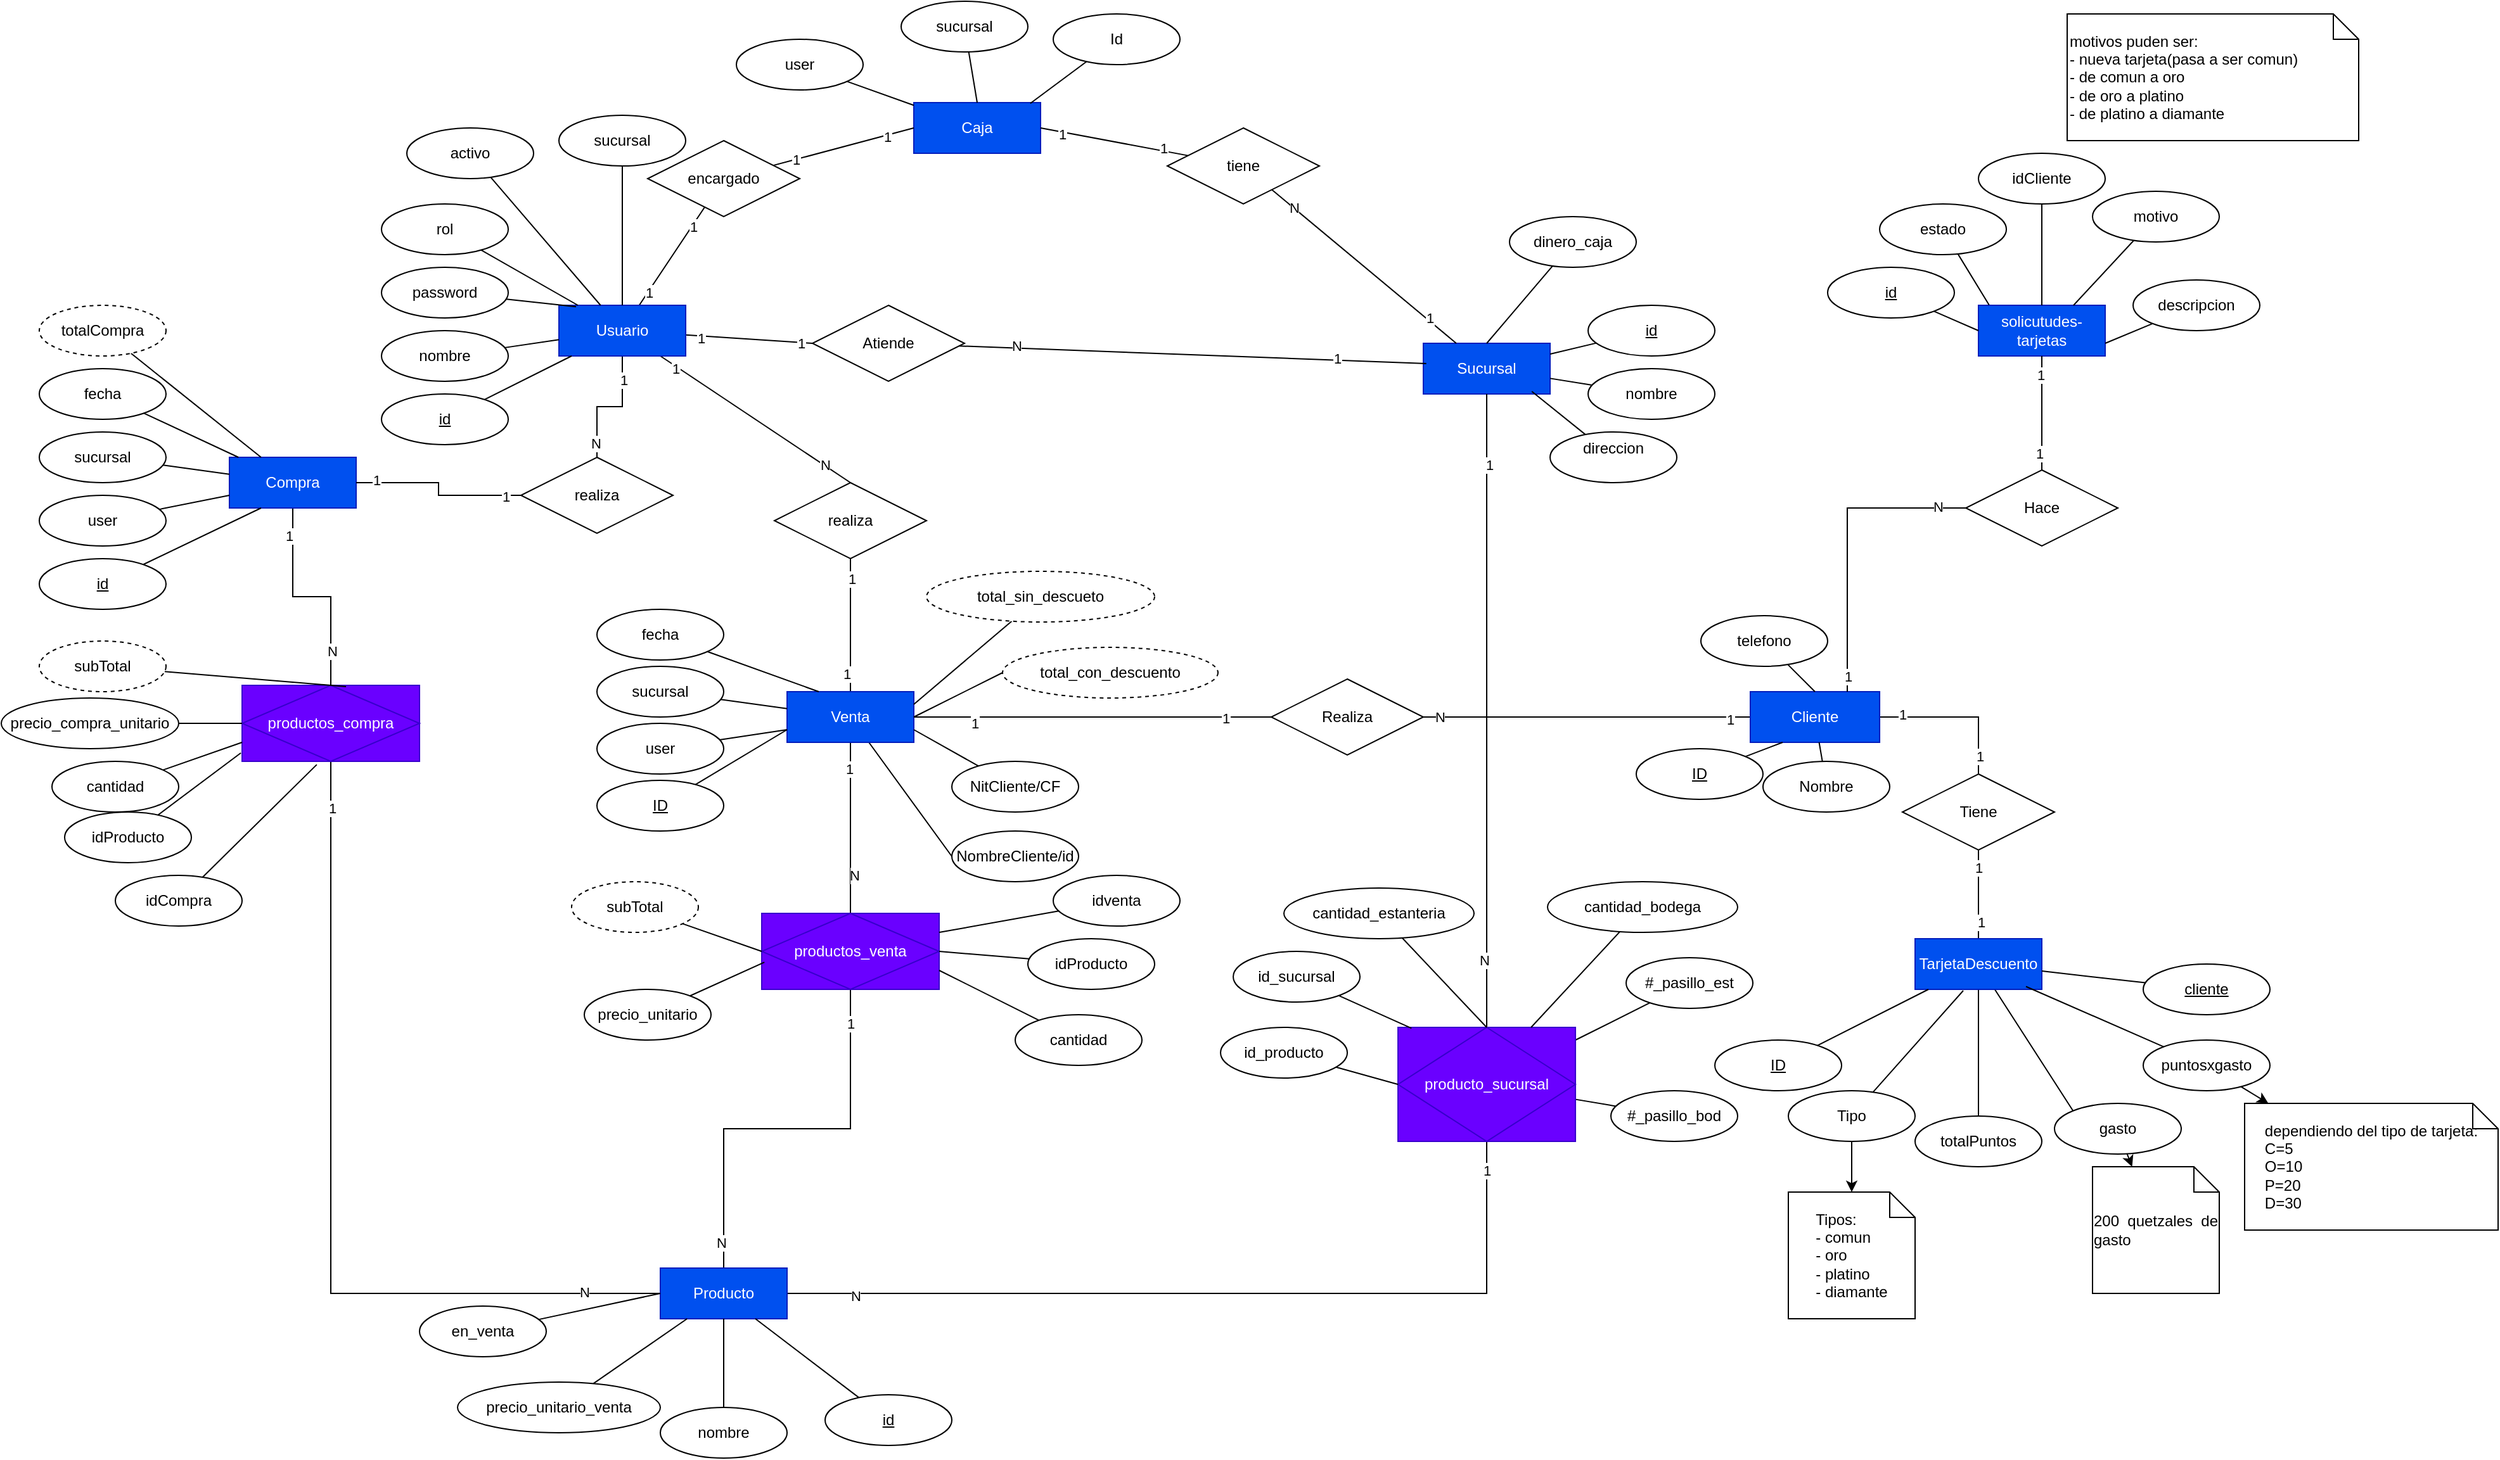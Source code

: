 <mxfile version="24.7.8">
  <diagram name="Página-1" id="VnRuJQQMIhV7WLq5GaHl">
    <mxGraphModel dx="1805" dy="587" grid="1" gridSize="10" guides="1" tooltips="1" connect="1" arrows="1" fold="1" page="1" pageScale="1" pageWidth="827" pageHeight="1169" background="none" math="0" shadow="0">
      <root>
        <mxCell id="0" />
        <mxCell id="1" parent="0" />
        <mxCell id="uw47Q32E1K4mGEDJGdgQ-59" style="edgeStyle=none;rounded=0;orthogonalLoop=1;jettySize=auto;html=1;entryX=0;entryY=0.5;entryDx=0;entryDy=0;endArrow=none;endFill=0;" parent="1" source="uw47Q32E1K4mGEDJGdgQ-2" target="uw47Q32E1K4mGEDJGdgQ-58" edge="1">
          <mxGeometry relative="1" as="geometry" />
        </mxCell>
        <mxCell id="uw47Q32E1K4mGEDJGdgQ-63" value="1" style="edgeLabel;html=1;align=center;verticalAlign=middle;resizable=0;points=[];" parent="uw47Q32E1K4mGEDJGdgQ-59" vertex="1" connectable="0">
          <mxGeometry x="0.812" relative="1" as="geometry">
            <mxPoint as="offset" />
          </mxGeometry>
        </mxCell>
        <mxCell id="uw47Q32E1K4mGEDJGdgQ-64" value="1" style="edgeLabel;html=1;align=center;verticalAlign=middle;resizable=0;points=[];" parent="uw47Q32E1K4mGEDJGdgQ-59" vertex="1" connectable="0">
          <mxGeometry x="-0.765" y="-2" relative="1" as="geometry">
            <mxPoint as="offset" />
          </mxGeometry>
        </mxCell>
        <mxCell id="uw47Q32E1K4mGEDJGdgQ-75" style="edgeStyle=none;rounded=0;orthogonalLoop=1;jettySize=auto;html=1;endArrow=none;endFill=0;" parent="1" source="uw47Q32E1K4mGEDJGdgQ-2" target="uw47Q32E1K4mGEDJGdgQ-74" edge="1">
          <mxGeometry relative="1" as="geometry" />
        </mxCell>
        <mxCell id="uw47Q32E1K4mGEDJGdgQ-77" value="1" style="edgeLabel;html=1;align=center;verticalAlign=middle;resizable=0;points=[];" parent="uw47Q32E1K4mGEDJGdgQ-75" vertex="1" connectable="0">
          <mxGeometry x="-0.733" relative="1" as="geometry">
            <mxPoint as="offset" />
          </mxGeometry>
        </mxCell>
        <mxCell id="uw47Q32E1K4mGEDJGdgQ-78" value="1" style="edgeLabel;html=1;align=center;verticalAlign=middle;resizable=0;points=[];" parent="uw47Q32E1K4mGEDJGdgQ-75" vertex="1" connectable="0">
          <mxGeometry x="0.616" y="-1" relative="1" as="geometry">
            <mxPoint as="offset" />
          </mxGeometry>
        </mxCell>
        <mxCell id="6DrC-KeoKUv5G2Yke6ZD-25" style="rounded=0;orthogonalLoop=1;jettySize=auto;html=1;entryX=0.5;entryY=0;entryDx=0;entryDy=0;edgeStyle=orthogonalEdgeStyle;endArrow=none;endFill=0;" parent="1" source="uw47Q32E1K4mGEDJGdgQ-2" target="6DrC-KeoKUv5G2Yke6ZD-24" edge="1">
          <mxGeometry relative="1" as="geometry" />
        </mxCell>
        <mxCell id="6DrC-KeoKUv5G2Yke6ZD-27" value="1" style="edgeLabel;html=1;align=center;verticalAlign=middle;resizable=0;points=[];" parent="6DrC-KeoKUv5G2Yke6ZD-25" vertex="1" connectable="0">
          <mxGeometry x="-0.627" y="1" relative="1" as="geometry">
            <mxPoint as="offset" />
          </mxGeometry>
        </mxCell>
        <mxCell id="6DrC-KeoKUv5G2Yke6ZD-28" value="N" style="edgeLabel;html=1;align=center;verticalAlign=middle;resizable=0;points=[];" parent="6DrC-KeoKUv5G2Yke6ZD-25" vertex="1" connectable="0">
          <mxGeometry x="0.773" y="-1" relative="1" as="geometry">
            <mxPoint as="offset" />
          </mxGeometry>
        </mxCell>
        <mxCell id="6DrC-KeoKUv5G2Yke6ZD-71" style="rounded=0;orthogonalLoop=1;jettySize=auto;html=1;entryX=0.5;entryY=0;entryDx=0;entryDy=0;endArrow=none;endFill=0;" parent="1" source="uw47Q32E1K4mGEDJGdgQ-2" target="6DrC-KeoKUv5G2Yke6ZD-70" edge="1">
          <mxGeometry relative="1" as="geometry" />
        </mxCell>
        <mxCell id="6DrC-KeoKUv5G2Yke6ZD-73" value="1" style="edgeLabel;html=1;align=center;verticalAlign=middle;resizable=0;points=[];" parent="6DrC-KeoKUv5G2Yke6ZD-71" vertex="1" connectable="0">
          <mxGeometry x="-0.828" y="-2" relative="1" as="geometry">
            <mxPoint y="-1" as="offset" />
          </mxGeometry>
        </mxCell>
        <mxCell id="6DrC-KeoKUv5G2Yke6ZD-74" value="1" style="edgeLabel;html=1;align=center;verticalAlign=middle;resizable=0;points=[];" parent="6DrC-KeoKUv5G2Yke6ZD-71" vertex="1" connectable="0">
          <mxGeometry x="0.72" relative="1" as="geometry">
            <mxPoint as="offset" />
          </mxGeometry>
        </mxCell>
        <mxCell id="6DrC-KeoKUv5G2Yke6ZD-75" value="N" style="edgeLabel;html=1;align=center;verticalAlign=middle;resizable=0;points=[];" parent="6DrC-KeoKUv5G2Yke6ZD-71" vertex="1" connectable="0">
          <mxGeometry x="0.683" y="-2" relative="1" as="geometry">
            <mxPoint x="5" as="offset" />
          </mxGeometry>
        </mxCell>
        <mxCell id="uw47Q32E1K4mGEDJGdgQ-2" value="Usuario" style="whiteSpace=wrap;html=1;align=center;fillColor=#0050ef;strokeColor=#001DBC;fontColor=#ffffff;" parent="1" vertex="1">
          <mxGeometry x="190" y="240" width="100" height="40" as="geometry" />
        </mxCell>
        <mxCell id="uw47Q32E1K4mGEDJGdgQ-6" style="rounded=0;orthogonalLoop=1;jettySize=auto;html=1;endArrow=none;endFill=0;" parent="1" source="uw47Q32E1K4mGEDJGdgQ-3" target="uw47Q32E1K4mGEDJGdgQ-2" edge="1">
          <mxGeometry relative="1" as="geometry" />
        </mxCell>
        <mxCell id="uw47Q32E1K4mGEDJGdgQ-3" value="id" style="ellipse;whiteSpace=wrap;html=1;align=center;fontStyle=4;" parent="1" vertex="1">
          <mxGeometry x="50" y="310" width="100" height="40" as="geometry" />
        </mxCell>
        <mxCell id="uw47Q32E1K4mGEDJGdgQ-7" style="rounded=0;orthogonalLoop=1;jettySize=auto;html=1;endArrow=none;endFill=0;" parent="1" source="uw47Q32E1K4mGEDJGdgQ-4" target="uw47Q32E1K4mGEDJGdgQ-2" edge="1">
          <mxGeometry relative="1" as="geometry" />
        </mxCell>
        <mxCell id="uw47Q32E1K4mGEDJGdgQ-4" value="nombre" style="ellipse;whiteSpace=wrap;html=1;align=center;" parent="1" vertex="1">
          <mxGeometry x="50" y="260" width="100" height="40" as="geometry" />
        </mxCell>
        <mxCell id="uw47Q32E1K4mGEDJGdgQ-5" value="password" style="ellipse;whiteSpace=wrap;html=1;align=center;" parent="1" vertex="1">
          <mxGeometry x="50" y="210" width="100" height="40" as="geometry" />
        </mxCell>
        <mxCell id="uw47Q32E1K4mGEDJGdgQ-8" style="edgeStyle=none;rounded=0;orthogonalLoop=1;jettySize=auto;html=1;entryX=0.135;entryY=0.029;entryDx=0;entryDy=0;entryPerimeter=0;endArrow=none;endFill=0;" parent="1" source="uw47Q32E1K4mGEDJGdgQ-5" target="uw47Q32E1K4mGEDJGdgQ-2" edge="1">
          <mxGeometry relative="1" as="geometry" />
        </mxCell>
        <mxCell id="uw47Q32E1K4mGEDJGdgQ-9" value="Sucursal" style="whiteSpace=wrap;html=1;align=center;fillColor=#0050ef;strokeColor=#001DBC;fontColor=#ffffff;" parent="1" vertex="1">
          <mxGeometry x="872.02" y="270" width="100" height="40" as="geometry" />
        </mxCell>
        <mxCell id="uw47Q32E1K4mGEDJGdgQ-16" style="edgeStyle=none;rounded=0;orthogonalLoop=1;jettySize=auto;html=1;endArrow=none;endFill=0;" parent="1" source="uw47Q32E1K4mGEDJGdgQ-10" target="uw47Q32E1K4mGEDJGdgQ-9" edge="1">
          <mxGeometry relative="1" as="geometry" />
        </mxCell>
        <mxCell id="uw47Q32E1K4mGEDJGdgQ-10" value="id" style="ellipse;whiteSpace=wrap;html=1;align=center;fontStyle=4;" parent="1" vertex="1">
          <mxGeometry x="1002.02" y="240" width="100" height="40" as="geometry" />
        </mxCell>
        <mxCell id="uw47Q32E1K4mGEDJGdgQ-17" style="edgeStyle=none;rounded=0;orthogonalLoop=1;jettySize=auto;html=1;endArrow=none;endFill=0;" parent="1" source="uw47Q32E1K4mGEDJGdgQ-11" target="uw47Q32E1K4mGEDJGdgQ-9" edge="1">
          <mxGeometry relative="1" as="geometry" />
        </mxCell>
        <mxCell id="uw47Q32E1K4mGEDJGdgQ-11" value="nombre" style="ellipse;whiteSpace=wrap;html=1;align=center;" parent="1" vertex="1">
          <mxGeometry x="1002.02" y="290" width="100" height="40" as="geometry" />
        </mxCell>
        <mxCell id="uw47Q32E1K4mGEDJGdgQ-14" style="edgeStyle=none;rounded=0;orthogonalLoop=1;jettySize=auto;html=1;endArrow=none;endFill=0;" parent="1" source="uw47Q32E1K4mGEDJGdgQ-12" target="uw47Q32E1K4mGEDJGdgQ-2" edge="1">
          <mxGeometry relative="1" as="geometry" />
        </mxCell>
        <mxCell id="uw47Q32E1K4mGEDJGdgQ-12" value="rol" style="ellipse;whiteSpace=wrap;html=1;align=center;" parent="1" vertex="1">
          <mxGeometry x="50" y="160" width="100" height="40" as="geometry" />
        </mxCell>
        <mxCell id="uw47Q32E1K4mGEDJGdgQ-15" style="edgeStyle=none;rounded=0;orthogonalLoop=1;jettySize=auto;html=1;entryX=0.5;entryY=0;entryDx=0;entryDy=0;endArrow=none;endFill=0;" parent="1" source="uw47Q32E1K4mGEDJGdgQ-13" target="uw47Q32E1K4mGEDJGdgQ-2" edge="1">
          <mxGeometry relative="1" as="geometry" />
        </mxCell>
        <mxCell id="uw47Q32E1K4mGEDJGdgQ-13" value="sucursal" style="ellipse;whiteSpace=wrap;html=1;align=center;" parent="1" vertex="1">
          <mxGeometry x="190" y="90" width="100" height="40" as="geometry" />
        </mxCell>
        <mxCell id="uw47Q32E1K4mGEDJGdgQ-18" value="direccion&lt;div&gt;&lt;br&gt;&lt;/div&gt;" style="ellipse;whiteSpace=wrap;html=1;align=center;" parent="1" vertex="1">
          <mxGeometry x="972.02" y="340" width="100" height="40" as="geometry" />
        </mxCell>
        <mxCell id="uw47Q32E1K4mGEDJGdgQ-19" style="edgeStyle=none;rounded=0;orthogonalLoop=1;jettySize=auto;html=1;entryX=0.856;entryY=0.949;entryDx=0;entryDy=0;endArrow=none;endFill=0;entryPerimeter=0;" parent="1" source="uw47Q32E1K4mGEDJGdgQ-18" target="uw47Q32E1K4mGEDJGdgQ-9" edge="1">
          <mxGeometry relative="1" as="geometry" />
        </mxCell>
        <mxCell id="uw47Q32E1K4mGEDJGdgQ-50" style="edgeStyle=orthogonalEdgeStyle;rounded=0;orthogonalLoop=1;jettySize=auto;html=1;entryX=0.5;entryY=1;entryDx=0;entryDy=0;endArrow=none;endFill=0;" parent="1" source="uw47Q32E1K4mGEDJGdgQ-20" target="uw47Q32E1K4mGEDJGdgQ-31" edge="1">
          <mxGeometry relative="1" as="geometry" />
        </mxCell>
        <mxCell id="uw47Q32E1K4mGEDJGdgQ-54" value="1" style="edgeLabel;html=1;align=center;verticalAlign=middle;resizable=0;points=[];" parent="uw47Q32E1K4mGEDJGdgQ-50" vertex="1" connectable="0">
          <mxGeometry x="0.931" relative="1" as="geometry">
            <mxPoint as="offset" />
          </mxGeometry>
        </mxCell>
        <mxCell id="uw47Q32E1K4mGEDJGdgQ-56" value="N" style="edgeLabel;html=1;align=center;verticalAlign=middle;resizable=0;points=[];" parent="uw47Q32E1K4mGEDJGdgQ-50" vertex="1" connectable="0">
          <mxGeometry x="-0.839" y="-2" relative="1" as="geometry">
            <mxPoint as="offset" />
          </mxGeometry>
        </mxCell>
        <mxCell id="6DrC-KeoKUv5G2Yke6ZD-18" style="rounded=0;orthogonalLoop=1;jettySize=auto;html=1;entryX=0.5;entryY=1;entryDx=0;entryDy=0;edgeStyle=orthogonalEdgeStyle;endArrow=none;endFill=0;" parent="1" source="uw47Q32E1K4mGEDJGdgQ-20" target="6DrC-KeoKUv5G2Yke6ZD-1" edge="1">
          <mxGeometry relative="1" as="geometry" />
        </mxCell>
        <mxCell id="6DrC-KeoKUv5G2Yke6ZD-20" value="N" style="edgeLabel;html=1;align=center;verticalAlign=middle;resizable=0;points=[];" parent="6DrC-KeoKUv5G2Yke6ZD-18" vertex="1" connectable="0">
          <mxGeometry x="-0.822" y="-1" relative="1" as="geometry">
            <mxPoint as="offset" />
          </mxGeometry>
        </mxCell>
        <mxCell id="6DrC-KeoKUv5G2Yke6ZD-21" value="1" style="edgeLabel;html=1;align=center;verticalAlign=middle;resizable=0;points=[];" parent="6DrC-KeoKUv5G2Yke6ZD-18" vertex="1" connectable="0">
          <mxGeometry x="0.892" y="-1" relative="1" as="geometry">
            <mxPoint as="offset" />
          </mxGeometry>
        </mxCell>
        <mxCell id="6DrC-KeoKUv5G2Yke6ZD-64" style="edgeStyle=orthogonalEdgeStyle;rounded=0;orthogonalLoop=1;jettySize=auto;html=1;entryX=0.5;entryY=1;entryDx=0;entryDy=0;endArrow=none;endFill=0;" parent="1" source="uw47Q32E1K4mGEDJGdgQ-20" target="6DrC-KeoKUv5G2Yke6ZD-46" edge="1">
          <mxGeometry relative="1" as="geometry" />
        </mxCell>
        <mxCell id="6DrC-KeoKUv5G2Yke6ZD-66" value="N" style="edgeLabel;html=1;align=center;verticalAlign=middle;resizable=0;points=[];" parent="6DrC-KeoKUv5G2Yke6ZD-64" vertex="1" connectable="0">
          <mxGeometry x="-0.873" y="2" relative="1" as="geometry">
            <mxPoint as="offset" />
          </mxGeometry>
        </mxCell>
        <mxCell id="6DrC-KeoKUv5G2Yke6ZD-67" value="1" style="edgeLabel;html=1;align=center;verticalAlign=middle;resizable=0;points=[];" parent="6DrC-KeoKUv5G2Yke6ZD-64" vertex="1" connectable="0">
          <mxGeometry x="0.835" relative="1" as="geometry">
            <mxPoint as="offset" />
          </mxGeometry>
        </mxCell>
        <mxCell id="uw47Q32E1K4mGEDJGdgQ-20" value="Producto" style="whiteSpace=wrap;html=1;align=center;fillColor=#0050ef;strokeColor=#001DBC;fontColor=#ffffff;" parent="1" vertex="1">
          <mxGeometry x="270" y="1000" width="100" height="40" as="geometry" />
        </mxCell>
        <mxCell id="uw47Q32E1K4mGEDJGdgQ-26" style="edgeStyle=none;rounded=0;orthogonalLoop=1;jettySize=auto;html=1;entryX=0.75;entryY=1;entryDx=0;entryDy=0;endArrow=none;endFill=0;" parent="1" source="uw47Q32E1K4mGEDJGdgQ-21" target="uw47Q32E1K4mGEDJGdgQ-20" edge="1">
          <mxGeometry relative="1" as="geometry" />
        </mxCell>
        <mxCell id="uw47Q32E1K4mGEDJGdgQ-21" value="id" style="ellipse;whiteSpace=wrap;html=1;align=center;fontStyle=4;" parent="1" vertex="1">
          <mxGeometry x="400" y="1100" width="100" height="40" as="geometry" />
        </mxCell>
        <mxCell id="uw47Q32E1K4mGEDJGdgQ-27" style="edgeStyle=none;rounded=0;orthogonalLoop=1;jettySize=auto;html=1;entryX=0.5;entryY=1;entryDx=0;entryDy=0;endArrow=none;endFill=0;" parent="1" source="uw47Q32E1K4mGEDJGdgQ-23" target="uw47Q32E1K4mGEDJGdgQ-20" edge="1">
          <mxGeometry relative="1" as="geometry" />
        </mxCell>
        <mxCell id="uw47Q32E1K4mGEDJGdgQ-23" value="nombre" style="ellipse;whiteSpace=wrap;html=1;align=center;" parent="1" vertex="1">
          <mxGeometry x="270" y="1110" width="100" height="40" as="geometry" />
        </mxCell>
        <mxCell id="uw47Q32E1K4mGEDJGdgQ-51" style="edgeStyle=orthogonalEdgeStyle;rounded=0;orthogonalLoop=1;jettySize=auto;html=1;entryX=0.5;entryY=1;entryDx=0;entryDy=0;endArrow=none;endFill=0;" parent="1" source="uw47Q32E1K4mGEDJGdgQ-31" target="uw47Q32E1K4mGEDJGdgQ-9" edge="1">
          <mxGeometry relative="1" as="geometry" />
        </mxCell>
        <mxCell id="uw47Q32E1K4mGEDJGdgQ-53" value="1" style="edgeLabel;html=1;align=center;verticalAlign=middle;resizable=0;points=[];" parent="uw47Q32E1K4mGEDJGdgQ-51" vertex="1" connectable="0">
          <mxGeometry x="0.776" y="-2" relative="1" as="geometry">
            <mxPoint as="offset" />
          </mxGeometry>
        </mxCell>
        <mxCell id="uw47Q32E1K4mGEDJGdgQ-57" value="N" style="edgeLabel;html=1;align=center;verticalAlign=middle;resizable=0;points=[];" parent="uw47Q32E1K4mGEDJGdgQ-51" vertex="1" connectable="0">
          <mxGeometry x="-0.788" y="-2" relative="1" as="geometry">
            <mxPoint x="-4" as="offset" />
          </mxGeometry>
        </mxCell>
        <mxCell id="6DrC-KeoKUv5G2Yke6ZD-32" style="rounded=0;orthogonalLoop=1;jettySize=auto;html=1;endArrow=none;endFill=0;" parent="1" source="uw47Q32E1K4mGEDJGdgQ-31" target="6DrC-KeoKUv5G2Yke6ZD-31" edge="1">
          <mxGeometry relative="1" as="geometry" />
        </mxCell>
        <mxCell id="0s6zNgt02iPIuyidKKnf-2" style="rounded=0;orthogonalLoop=1;jettySize=auto;html=1;endArrow=none;endFill=0;" parent="1" source="uw47Q32E1K4mGEDJGdgQ-31" target="0s6zNgt02iPIuyidKKnf-1" edge="1">
          <mxGeometry relative="1" as="geometry" />
        </mxCell>
        <mxCell id="uw47Q32E1K4mGEDJGdgQ-31" value="producto_sucursal" style="shape=associativeEntity;whiteSpace=wrap;html=1;align=center;fillColor=#6a00ff;fontColor=#ffffff;strokeColor=#3700CC;" parent="1" vertex="1">
          <mxGeometry x="852.02" y="810" width="140" height="90" as="geometry" />
        </mxCell>
        <mxCell id="uw47Q32E1K4mGEDJGdgQ-37" style="edgeStyle=none;rounded=0;orthogonalLoop=1;jettySize=auto;html=1;entryX=0;entryY=0.5;entryDx=0;entryDy=0;endArrow=none;endFill=0;" parent="1" source="uw47Q32E1K4mGEDJGdgQ-33" target="uw47Q32E1K4mGEDJGdgQ-31" edge="1">
          <mxGeometry relative="1" as="geometry" />
        </mxCell>
        <mxCell id="uw47Q32E1K4mGEDJGdgQ-33" value="id_producto" style="ellipse;whiteSpace=wrap;html=1;align=center;" parent="1" vertex="1">
          <mxGeometry x="712.02" y="810" width="100" height="40" as="geometry" />
        </mxCell>
        <mxCell id="uw47Q32E1K4mGEDJGdgQ-38" style="edgeStyle=none;rounded=0;orthogonalLoop=1;jettySize=auto;html=1;entryX=0.076;entryY=0.008;entryDx=0;entryDy=0;endArrow=none;endFill=0;entryPerimeter=0;" parent="1" source="uw47Q32E1K4mGEDJGdgQ-34" target="uw47Q32E1K4mGEDJGdgQ-31" edge="1">
          <mxGeometry relative="1" as="geometry" />
        </mxCell>
        <mxCell id="uw47Q32E1K4mGEDJGdgQ-34" value="id_sucursal" style="ellipse;whiteSpace=wrap;html=1;align=center;" parent="1" vertex="1">
          <mxGeometry x="722.02" y="750" width="100" height="40" as="geometry" />
        </mxCell>
        <mxCell id="uw47Q32E1K4mGEDJGdgQ-40" style="edgeStyle=none;rounded=0;orthogonalLoop=1;jettySize=auto;html=1;entryX=0.5;entryY=0;entryDx=0;entryDy=0;endArrow=none;endFill=0;" parent="1" source="uw47Q32E1K4mGEDJGdgQ-36" target="uw47Q32E1K4mGEDJGdgQ-31" edge="1">
          <mxGeometry relative="1" as="geometry" />
        </mxCell>
        <mxCell id="uw47Q32E1K4mGEDJGdgQ-36" value="cantidad_estanteria" style="ellipse;whiteSpace=wrap;html=1;align=center;" parent="1" vertex="1">
          <mxGeometry x="762.02" y="700" width="150" height="40" as="geometry" />
        </mxCell>
        <mxCell id="uw47Q32E1K4mGEDJGdgQ-45" value="cantidad_bodega" style="ellipse;whiteSpace=wrap;html=1;align=center;" parent="1" vertex="1">
          <mxGeometry x="970" y="695" width="150" height="40" as="geometry" />
        </mxCell>
        <mxCell id="uw47Q32E1K4mGEDJGdgQ-46" style="edgeStyle=none;rounded=0;orthogonalLoop=1;jettySize=auto;html=1;endArrow=none;endFill=0;entryX=0.75;entryY=0;entryDx=0;entryDy=0;" parent="1" source="uw47Q32E1K4mGEDJGdgQ-45" target="uw47Q32E1K4mGEDJGdgQ-31" edge="1">
          <mxGeometry relative="1" as="geometry">
            <mxPoint x="962.02" y="800" as="targetPoint" />
          </mxGeometry>
        </mxCell>
        <mxCell id="uw47Q32E1K4mGEDJGdgQ-48" value="precio_unitario_venta" style="ellipse;whiteSpace=wrap;html=1;align=center;" parent="1" vertex="1">
          <mxGeometry x="110" y="1090" width="160" height="40" as="geometry" />
        </mxCell>
        <mxCell id="uw47Q32E1K4mGEDJGdgQ-49" style="edgeStyle=none;rounded=0;orthogonalLoop=1;jettySize=auto;html=1;endArrow=none;endFill=0;" parent="1" source="uw47Q32E1K4mGEDJGdgQ-48" target="uw47Q32E1K4mGEDJGdgQ-20" edge="1">
          <mxGeometry relative="1" as="geometry" />
        </mxCell>
        <mxCell id="uw47Q32E1K4mGEDJGdgQ-58" value="Atiende" style="shape=rhombus;perimeter=rhombusPerimeter;whiteSpace=wrap;html=1;align=center;" parent="1" vertex="1">
          <mxGeometry x="390" y="240" width="120" height="60" as="geometry" />
        </mxCell>
        <mxCell id="uw47Q32E1K4mGEDJGdgQ-60" style="edgeStyle=none;rounded=0;orthogonalLoop=1;jettySize=auto;html=1;entryX=0.023;entryY=0.4;entryDx=0;entryDy=0;entryPerimeter=0;endArrow=none;endFill=0;" parent="1" source="uw47Q32E1K4mGEDJGdgQ-58" target="uw47Q32E1K4mGEDJGdgQ-9" edge="1">
          <mxGeometry relative="1" as="geometry" />
        </mxCell>
        <mxCell id="uw47Q32E1K4mGEDJGdgQ-62" value="N" style="edgeLabel;html=1;align=center;verticalAlign=middle;resizable=0;points=[];" parent="uw47Q32E1K4mGEDJGdgQ-60" vertex="1" connectable="0">
          <mxGeometry x="-0.791" y="-2" relative="1" as="geometry">
            <mxPoint x="7" y="-4" as="offset" />
          </mxGeometry>
        </mxCell>
        <mxCell id="uw47Q32E1K4mGEDJGdgQ-65" value="1" style="edgeLabel;html=1;align=center;verticalAlign=middle;resizable=0;points=[];" parent="uw47Q32E1K4mGEDJGdgQ-60" vertex="1" connectable="0">
          <mxGeometry x="0.619" y="2" relative="1" as="geometry">
            <mxPoint as="offset" />
          </mxGeometry>
        </mxCell>
        <mxCell id="uw47Q32E1K4mGEDJGdgQ-67" value="Caja" style="whiteSpace=wrap;html=1;align=center;fillColor=#0050ef;fontColor=#ffffff;strokeColor=#001DBC;" parent="1" vertex="1">
          <mxGeometry x="470" y="80" width="100" height="40" as="geometry" />
        </mxCell>
        <mxCell id="uw47Q32E1K4mGEDJGdgQ-68" value="Id" style="ellipse;whiteSpace=wrap;html=1;align=center;" parent="1" vertex="1">
          <mxGeometry x="580" y="10" width="100" height="40" as="geometry" />
        </mxCell>
        <mxCell id="uw47Q32E1K4mGEDJGdgQ-72" style="edgeStyle=none;rounded=0;orthogonalLoop=1;jettySize=auto;html=1;entryX=0.5;entryY=0;entryDx=0;entryDy=0;endArrow=none;endFill=0;" parent="1" source="uw47Q32E1K4mGEDJGdgQ-69" target="uw47Q32E1K4mGEDJGdgQ-67" edge="1">
          <mxGeometry relative="1" as="geometry" />
        </mxCell>
        <mxCell id="uw47Q32E1K4mGEDJGdgQ-69" value="sucursal" style="ellipse;whiteSpace=wrap;html=1;align=center;" parent="1" vertex="1">
          <mxGeometry x="460" width="100" height="40" as="geometry" />
        </mxCell>
        <mxCell id="uw47Q32E1K4mGEDJGdgQ-71" style="edgeStyle=none;rounded=0;orthogonalLoop=1;jettySize=auto;html=1;endArrow=none;endFill=0;" parent="1" source="uw47Q32E1K4mGEDJGdgQ-70" target="uw47Q32E1K4mGEDJGdgQ-67" edge="1">
          <mxGeometry relative="1" as="geometry" />
        </mxCell>
        <mxCell id="uw47Q32E1K4mGEDJGdgQ-70" value="user" style="ellipse;whiteSpace=wrap;html=1;align=center;" parent="1" vertex="1">
          <mxGeometry x="330" y="30" width="100" height="40" as="geometry" />
        </mxCell>
        <mxCell id="uw47Q32E1K4mGEDJGdgQ-73" style="edgeStyle=none;rounded=0;orthogonalLoop=1;jettySize=auto;html=1;entryX=0.919;entryY=0.016;entryDx=0;entryDy=0;entryPerimeter=0;endArrow=none;endFill=0;" parent="1" source="uw47Q32E1K4mGEDJGdgQ-68" target="uw47Q32E1K4mGEDJGdgQ-67" edge="1">
          <mxGeometry relative="1" as="geometry" />
        </mxCell>
        <mxCell id="uw47Q32E1K4mGEDJGdgQ-76" style="edgeStyle=none;rounded=0;orthogonalLoop=1;jettySize=auto;html=1;entryX=0;entryY=0.5;entryDx=0;entryDy=0;endArrow=none;endFill=0;" parent="1" source="uw47Q32E1K4mGEDJGdgQ-74" target="uw47Q32E1K4mGEDJGdgQ-67" edge="1">
          <mxGeometry relative="1" as="geometry" />
        </mxCell>
        <mxCell id="uw47Q32E1K4mGEDJGdgQ-79" value="1" style="edgeLabel;html=1;align=center;verticalAlign=middle;resizable=0;points=[];" parent="uw47Q32E1K4mGEDJGdgQ-76" vertex="1" connectable="0">
          <mxGeometry x="-0.687" relative="1" as="geometry">
            <mxPoint as="offset" />
          </mxGeometry>
        </mxCell>
        <mxCell id="uw47Q32E1K4mGEDJGdgQ-80" value="1" style="edgeLabel;html=1;align=center;verticalAlign=middle;resizable=0;points=[];" parent="uw47Q32E1K4mGEDJGdgQ-76" vertex="1" connectable="0">
          <mxGeometry x="0.623" y="-1" relative="1" as="geometry">
            <mxPoint as="offset" />
          </mxGeometry>
        </mxCell>
        <mxCell id="uw47Q32E1K4mGEDJGdgQ-74" value="encargado" style="shape=rhombus;perimeter=rhombusPerimeter;whiteSpace=wrap;html=1;align=center;" parent="1" vertex="1">
          <mxGeometry x="260" y="110" width="120" height="60" as="geometry" />
        </mxCell>
        <mxCell id="uw47Q32E1K4mGEDJGdgQ-82" style="edgeStyle=none;rounded=0;orthogonalLoop=1;jettySize=auto;html=1;endArrow=none;endFill=0;" parent="1" source="uw47Q32E1K4mGEDJGdgQ-81" target="uw47Q32E1K4mGEDJGdgQ-9" edge="1">
          <mxGeometry relative="1" as="geometry" />
        </mxCell>
        <mxCell id="uw47Q32E1K4mGEDJGdgQ-84" value="1" style="edgeLabel;html=1;align=center;verticalAlign=middle;resizable=0;points=[];" parent="uw47Q32E1K4mGEDJGdgQ-82" vertex="1" connectable="0">
          <mxGeometry x="0.695" y="2" relative="1" as="geometry">
            <mxPoint as="offset" />
          </mxGeometry>
        </mxCell>
        <mxCell id="uw47Q32E1K4mGEDJGdgQ-85" value="N" style="edgeLabel;html=1;align=center;verticalAlign=middle;resizable=0;points=[];" parent="uw47Q32E1K4mGEDJGdgQ-82" vertex="1" connectable="0">
          <mxGeometry x="-0.763" relative="1" as="geometry">
            <mxPoint as="offset" />
          </mxGeometry>
        </mxCell>
        <mxCell id="uw47Q32E1K4mGEDJGdgQ-83" style="edgeStyle=none;rounded=0;orthogonalLoop=1;jettySize=auto;html=1;entryX=1;entryY=0.5;entryDx=0;entryDy=0;endArrow=none;endFill=0;" parent="1" source="uw47Q32E1K4mGEDJGdgQ-81" target="uw47Q32E1K4mGEDJGdgQ-67" edge="1">
          <mxGeometry relative="1" as="geometry" />
        </mxCell>
        <mxCell id="uw47Q32E1K4mGEDJGdgQ-86" value="1" style="edgeLabel;html=1;align=center;verticalAlign=middle;resizable=0;points=[];" parent="uw47Q32E1K4mGEDJGdgQ-83" vertex="1" connectable="0">
          <mxGeometry x="0.702" y="2" relative="1" as="geometry">
            <mxPoint as="offset" />
          </mxGeometry>
        </mxCell>
        <mxCell id="uw47Q32E1K4mGEDJGdgQ-87" value="1" style="edgeLabel;html=1;align=center;verticalAlign=middle;resizable=0;points=[];" parent="uw47Q32E1K4mGEDJGdgQ-83" vertex="1" connectable="0">
          <mxGeometry x="-0.659" y="-2" relative="1" as="geometry">
            <mxPoint as="offset" />
          </mxGeometry>
        </mxCell>
        <mxCell id="uw47Q32E1K4mGEDJGdgQ-81" value="tiene" style="shape=rhombus;perimeter=rhombusPerimeter;whiteSpace=wrap;html=1;align=center;" parent="1" vertex="1">
          <mxGeometry x="670" y="100" width="120" height="60" as="geometry" />
        </mxCell>
        <mxCell id="6DrC-KeoKUv5G2Yke6ZD-19" style="rounded=0;orthogonalLoop=1;jettySize=auto;html=1;entryX=0.5;entryY=0;entryDx=0;entryDy=0;edgeStyle=orthogonalEdgeStyle;endArrow=none;endFill=0;" parent="1" source="uw47Q32E1K4mGEDJGdgQ-88" target="6DrC-KeoKUv5G2Yke6ZD-1" edge="1">
          <mxGeometry relative="1" as="geometry" />
        </mxCell>
        <mxCell id="6DrC-KeoKUv5G2Yke6ZD-22" value="1" style="edgeLabel;html=1;align=center;verticalAlign=middle;resizable=0;points=[];" parent="6DrC-KeoKUv5G2Yke6ZD-19" vertex="1" connectable="0">
          <mxGeometry x="-0.741" y="-3" relative="1" as="geometry">
            <mxPoint as="offset" />
          </mxGeometry>
        </mxCell>
        <mxCell id="6DrC-KeoKUv5G2Yke6ZD-23" value="N" style="edgeLabel;html=1;align=center;verticalAlign=middle;resizable=0;points=[];" parent="6DrC-KeoKUv5G2Yke6ZD-19" vertex="1" connectable="0">
          <mxGeometry x="0.682" y="1" relative="1" as="geometry">
            <mxPoint as="offset" />
          </mxGeometry>
        </mxCell>
        <mxCell id="uw47Q32E1K4mGEDJGdgQ-88" value="Compra" style="whiteSpace=wrap;html=1;align=center;fillColor=#0050ef;strokeColor=#001DBC;fontColor=#ffffff;" parent="1" vertex="1">
          <mxGeometry x="-70" y="360" width="100" height="40" as="geometry" />
        </mxCell>
        <mxCell id="uw47Q32E1K4mGEDJGdgQ-98" style="edgeStyle=none;rounded=0;orthogonalLoop=1;jettySize=auto;html=1;entryX=0.25;entryY=1;entryDx=0;entryDy=0;endArrow=none;endFill=0;" parent="1" source="uw47Q32E1K4mGEDJGdgQ-89" target="uw47Q32E1K4mGEDJGdgQ-88" edge="1">
          <mxGeometry relative="1" as="geometry" />
        </mxCell>
        <mxCell id="uw47Q32E1K4mGEDJGdgQ-89" value="id" style="ellipse;whiteSpace=wrap;html=1;align=center;fontStyle=4;" parent="1" vertex="1">
          <mxGeometry x="-220" y="440" width="100" height="40" as="geometry" />
        </mxCell>
        <mxCell id="uw47Q32E1K4mGEDJGdgQ-97" style="edgeStyle=none;rounded=0;orthogonalLoop=1;jettySize=auto;html=1;endArrow=none;endFill=0;" parent="1" source="uw47Q32E1K4mGEDJGdgQ-90" target="uw47Q32E1K4mGEDJGdgQ-88" edge="1">
          <mxGeometry relative="1" as="geometry" />
        </mxCell>
        <mxCell id="uw47Q32E1K4mGEDJGdgQ-90" value="user" style="ellipse;whiteSpace=wrap;html=1;align=center;" parent="1" vertex="1">
          <mxGeometry x="-220" y="390" width="100" height="40" as="geometry" />
        </mxCell>
        <mxCell id="uw47Q32E1K4mGEDJGdgQ-96" style="edgeStyle=none;rounded=0;orthogonalLoop=1;jettySize=auto;html=1;endArrow=none;endFill=0;" parent="1" source="uw47Q32E1K4mGEDJGdgQ-91" target="uw47Q32E1K4mGEDJGdgQ-88" edge="1">
          <mxGeometry relative="1" as="geometry" />
        </mxCell>
        <mxCell id="uw47Q32E1K4mGEDJGdgQ-91" value="sucursal" style="ellipse;whiteSpace=wrap;html=1;align=center;" parent="1" vertex="1">
          <mxGeometry x="-220" y="340" width="100" height="40" as="geometry" />
        </mxCell>
        <mxCell id="uw47Q32E1K4mGEDJGdgQ-95" style="edgeStyle=none;rounded=0;orthogonalLoop=1;jettySize=auto;html=1;endArrow=none;endFill=0;" parent="1" source="uw47Q32E1K4mGEDJGdgQ-92" target="uw47Q32E1K4mGEDJGdgQ-88" edge="1">
          <mxGeometry relative="1" as="geometry" />
        </mxCell>
        <mxCell id="uw47Q32E1K4mGEDJGdgQ-92" value="fecha" style="ellipse;whiteSpace=wrap;html=1;align=center;" parent="1" vertex="1">
          <mxGeometry x="-220" y="290" width="100" height="40" as="geometry" />
        </mxCell>
        <mxCell id="6DrC-KeoKUv5G2Yke6ZD-1" value="productos_compra" style="shape=associativeEntity;whiteSpace=wrap;html=1;align=center;fillColor=#6a00ff;fontColor=#ffffff;strokeColor=#3700CC;" parent="1" vertex="1">
          <mxGeometry x="-60" y="540" width="140" height="60" as="geometry" />
        </mxCell>
        <mxCell id="6DrC-KeoKUv5G2Yke6ZD-12" style="rounded=0;orthogonalLoop=1;jettySize=auto;html=1;entryX=0.421;entryY=1.043;entryDx=0;entryDy=0;endArrow=none;endFill=0;entryPerimeter=0;" parent="1" source="6DrC-KeoKUv5G2Yke6ZD-3" target="6DrC-KeoKUv5G2Yke6ZD-1" edge="1">
          <mxGeometry relative="1" as="geometry" />
        </mxCell>
        <mxCell id="6DrC-KeoKUv5G2Yke6ZD-3" value="idCompra" style="ellipse;whiteSpace=wrap;html=1;align=center;" parent="1" vertex="1">
          <mxGeometry x="-160" y="690" width="100" height="40" as="geometry" />
        </mxCell>
        <mxCell id="6DrC-KeoKUv5G2Yke6ZD-13" style="rounded=0;orthogonalLoop=1;jettySize=auto;html=1;entryX=-0.007;entryY=0.889;entryDx=0;entryDy=0;endArrow=none;endFill=0;entryPerimeter=0;" parent="1" source="6DrC-KeoKUv5G2Yke6ZD-4" target="6DrC-KeoKUv5G2Yke6ZD-1" edge="1">
          <mxGeometry relative="1" as="geometry" />
        </mxCell>
        <mxCell id="6DrC-KeoKUv5G2Yke6ZD-4" value="idProducto" style="ellipse;whiteSpace=wrap;html=1;align=center;" parent="1" vertex="1">
          <mxGeometry x="-200" y="640" width="100" height="40" as="geometry" />
        </mxCell>
        <mxCell id="6DrC-KeoKUv5G2Yke6ZD-5" value="cantidad" style="ellipse;whiteSpace=wrap;html=1;align=center;" parent="1" vertex="1">
          <mxGeometry x="-210" y="600" width="100" height="40" as="geometry" />
        </mxCell>
        <mxCell id="6DrC-KeoKUv5G2Yke6ZD-8" value="subTotal" style="ellipse;whiteSpace=wrap;html=1;align=center;dashed=1;" parent="1" vertex="1">
          <mxGeometry x="-220" y="505" width="100" height="40" as="geometry" />
        </mxCell>
        <mxCell id="6DrC-KeoKUv5G2Yke6ZD-11" style="rounded=0;orthogonalLoop=1;jettySize=auto;html=1;endArrow=none;endFill=0;" parent="1" source="6DrC-KeoKUv5G2Yke6ZD-10" target="uw47Q32E1K4mGEDJGdgQ-88" edge="1">
          <mxGeometry relative="1" as="geometry" />
        </mxCell>
        <mxCell id="6DrC-KeoKUv5G2Yke6ZD-10" value="totalCompra" style="ellipse;whiteSpace=wrap;html=1;align=center;dashed=1;" parent="1" vertex="1">
          <mxGeometry x="-220" y="240" width="100" height="40" as="geometry" />
        </mxCell>
        <mxCell id="6DrC-KeoKUv5G2Yke6ZD-14" style="rounded=0;orthogonalLoop=1;jettySize=auto;html=1;endArrow=none;endFill=0;entryX=0;entryY=0.75;entryDx=0;entryDy=0;" parent="1" source="6DrC-KeoKUv5G2Yke6ZD-5" target="6DrC-KeoKUv5G2Yke6ZD-1" edge="1">
          <mxGeometry relative="1" as="geometry">
            <mxPoint x="-30" y="540" as="targetPoint" />
          </mxGeometry>
        </mxCell>
        <mxCell id="6DrC-KeoKUv5G2Yke6ZD-15" style="rounded=0;orthogonalLoop=1;jettySize=auto;html=1;entryX=0.586;entryY=0.017;entryDx=0;entryDy=0;entryPerimeter=0;endArrow=none;endFill=0;" parent="1" source="6DrC-KeoKUv5G2Yke6ZD-8" target="6DrC-KeoKUv5G2Yke6ZD-1" edge="1">
          <mxGeometry relative="1" as="geometry" />
        </mxCell>
        <mxCell id="6DrC-KeoKUv5G2Yke6ZD-17" style="rounded=0;orthogonalLoop=1;jettySize=auto;html=1;entryX=0;entryY=0.5;entryDx=0;entryDy=0;endArrow=none;endFill=0;" parent="1" source="6DrC-KeoKUv5G2Yke6ZD-16" target="6DrC-KeoKUv5G2Yke6ZD-1" edge="1">
          <mxGeometry relative="1" as="geometry" />
        </mxCell>
        <mxCell id="6DrC-KeoKUv5G2Yke6ZD-16" value="precio_compra_unitario" style="ellipse;whiteSpace=wrap;html=1;align=center;" parent="1" vertex="1">
          <mxGeometry x="-250" y="550" width="140" height="40" as="geometry" />
        </mxCell>
        <mxCell id="6DrC-KeoKUv5G2Yke6ZD-24" value="realiza" style="shape=rhombus;perimeter=rhombusPerimeter;whiteSpace=wrap;html=1;align=center;" parent="1" vertex="1">
          <mxGeometry x="160" y="360" width="120" height="60" as="geometry" />
        </mxCell>
        <mxCell id="6DrC-KeoKUv5G2Yke6ZD-26" style="rounded=0;orthogonalLoop=1;jettySize=auto;html=1;edgeStyle=orthogonalEdgeStyle;endArrow=none;endFill=0;" parent="1" source="uw47Q32E1K4mGEDJGdgQ-88" target="6DrC-KeoKUv5G2Yke6ZD-24" edge="1">
          <mxGeometry relative="1" as="geometry" />
        </mxCell>
        <mxCell id="6DrC-KeoKUv5G2Yke6ZD-29" value="1" style="edgeLabel;html=1;align=center;verticalAlign=middle;resizable=0;points=[];" parent="6DrC-KeoKUv5G2Yke6ZD-26" vertex="1" connectable="0">
          <mxGeometry x="-0.771" y="2" relative="1" as="geometry">
            <mxPoint as="offset" />
          </mxGeometry>
        </mxCell>
        <mxCell id="6DrC-KeoKUv5G2Yke6ZD-30" value="1" style="edgeLabel;html=1;align=center;verticalAlign=middle;resizable=0;points=[];" parent="6DrC-KeoKUv5G2Yke6ZD-26" vertex="1" connectable="0">
          <mxGeometry x="0.824" y="-1" relative="1" as="geometry">
            <mxPoint as="offset" />
          </mxGeometry>
        </mxCell>
        <mxCell id="6DrC-KeoKUv5G2Yke6ZD-31" value="#_pasillo_est" style="ellipse;whiteSpace=wrap;html=1;align=center;" parent="1" vertex="1">
          <mxGeometry x="1032.02" y="755" width="100" height="40" as="geometry" />
        </mxCell>
        <mxCell id="6DrC-KeoKUv5G2Yke6ZD-65" style="edgeStyle=orthogonalEdgeStyle;rounded=0;orthogonalLoop=1;jettySize=auto;html=1;entryX=0.5;entryY=0;entryDx=0;entryDy=0;endArrow=none;endFill=0;" parent="1" source="6DrC-KeoKUv5G2Yke6ZD-33" target="6DrC-KeoKUv5G2Yke6ZD-46" edge="1">
          <mxGeometry relative="1" as="geometry" />
        </mxCell>
        <mxCell id="6DrC-KeoKUv5G2Yke6ZD-68" value="N" style="edgeLabel;html=1;align=center;verticalAlign=middle;resizable=0;points=[];" parent="6DrC-KeoKUv5G2Yke6ZD-65" vertex="1" connectable="0">
          <mxGeometry x="0.551" y="3" relative="1" as="geometry">
            <mxPoint as="offset" />
          </mxGeometry>
        </mxCell>
        <mxCell id="6DrC-KeoKUv5G2Yke6ZD-69" value="1" style="edgeLabel;html=1;align=center;verticalAlign=middle;resizable=0;points=[];" parent="6DrC-KeoKUv5G2Yke6ZD-65" vertex="1" connectable="0">
          <mxGeometry x="-0.7" y="-1" relative="1" as="geometry">
            <mxPoint as="offset" />
          </mxGeometry>
        </mxCell>
        <mxCell id="6DrC-KeoKUv5G2Yke6ZD-72" style="edgeStyle=orthogonalEdgeStyle;rounded=0;orthogonalLoop=1;jettySize=auto;html=1;endArrow=none;endFill=0;" parent="1" source="6DrC-KeoKUv5G2Yke6ZD-33" target="6DrC-KeoKUv5G2Yke6ZD-70" edge="1">
          <mxGeometry relative="1" as="geometry" />
        </mxCell>
        <mxCell id="6DrC-KeoKUv5G2Yke6ZD-76" value="1" style="edgeLabel;html=1;align=center;verticalAlign=middle;resizable=0;points=[];" parent="6DrC-KeoKUv5G2Yke6ZD-72" vertex="1" connectable="0">
          <mxGeometry x="0.695" y="-1" relative="1" as="geometry">
            <mxPoint as="offset" />
          </mxGeometry>
        </mxCell>
        <mxCell id="6DrC-KeoKUv5G2Yke6ZD-77" value="1" style="edgeLabel;html=1;align=center;verticalAlign=middle;resizable=0;points=[];" parent="6DrC-KeoKUv5G2Yke6ZD-72" vertex="1" connectable="0">
          <mxGeometry x="-0.733" y="3" relative="1" as="geometry">
            <mxPoint as="offset" />
          </mxGeometry>
        </mxCell>
        <mxCell id="6DrC-KeoKUv5G2Yke6ZD-79" style="rounded=0;orthogonalLoop=1;jettySize=auto;html=1;entryX=0;entryY=0.5;entryDx=0;entryDy=0;endArrow=none;endFill=0;" parent="1" source="6DrC-KeoKUv5G2Yke6ZD-33" target="6DrC-KeoKUv5G2Yke6ZD-78" edge="1">
          <mxGeometry relative="1" as="geometry" />
        </mxCell>
        <mxCell id="6DrC-KeoKUv5G2Yke6ZD-33" value="Venta" style="whiteSpace=wrap;html=1;align=center;fillColor=#0050ef;strokeColor=#001DBC;fontColor=#ffffff;" parent="1" vertex="1">
          <mxGeometry x="370" y="545" width="100" height="40" as="geometry" />
        </mxCell>
        <mxCell id="6DrC-KeoKUv5G2Yke6ZD-43" style="rounded=0;orthogonalLoop=1;jettySize=auto;html=1;entryX=0;entryY=0.75;entryDx=0;entryDy=0;endArrow=none;endFill=0;" parent="1" source="6DrC-KeoKUv5G2Yke6ZD-34" target="6DrC-KeoKUv5G2Yke6ZD-33" edge="1">
          <mxGeometry relative="1" as="geometry" />
        </mxCell>
        <mxCell id="6DrC-KeoKUv5G2Yke6ZD-34" value="&lt;u&gt;ID&lt;/u&gt;" style="ellipse;whiteSpace=wrap;html=1;align=center;" parent="1" vertex="1">
          <mxGeometry x="220" y="615" width="100" height="40" as="geometry" />
        </mxCell>
        <mxCell id="6DrC-KeoKUv5G2Yke6ZD-42" style="rounded=0;orthogonalLoop=1;jettySize=auto;html=1;entryX=0;entryY=0.75;entryDx=0;entryDy=0;endArrow=none;endFill=0;" parent="1" source="6DrC-KeoKUv5G2Yke6ZD-35" target="6DrC-KeoKUv5G2Yke6ZD-33" edge="1">
          <mxGeometry relative="1" as="geometry" />
        </mxCell>
        <mxCell id="6DrC-KeoKUv5G2Yke6ZD-35" value="user" style="ellipse;whiteSpace=wrap;html=1;align=center;" parent="1" vertex="1">
          <mxGeometry x="220" y="570" width="100" height="40" as="geometry" />
        </mxCell>
        <mxCell id="6DrC-KeoKUv5G2Yke6ZD-41" style="rounded=0;orthogonalLoop=1;jettySize=auto;html=1;endArrow=none;endFill=0;" parent="1" source="6DrC-KeoKUv5G2Yke6ZD-36" target="6DrC-KeoKUv5G2Yke6ZD-33" edge="1">
          <mxGeometry relative="1" as="geometry" />
        </mxCell>
        <mxCell id="6DrC-KeoKUv5G2Yke6ZD-36" value="sucursal" style="ellipse;whiteSpace=wrap;html=1;align=center;" parent="1" vertex="1">
          <mxGeometry x="220" y="525" width="100" height="40" as="geometry" />
        </mxCell>
        <mxCell id="6DrC-KeoKUv5G2Yke6ZD-40" style="rounded=0;orthogonalLoop=1;jettySize=auto;html=1;entryX=0.25;entryY=0;entryDx=0;entryDy=0;endArrow=none;endFill=0;" parent="1" source="6DrC-KeoKUv5G2Yke6ZD-37" target="6DrC-KeoKUv5G2Yke6ZD-33" edge="1">
          <mxGeometry relative="1" as="geometry" />
        </mxCell>
        <mxCell id="6DrC-KeoKUv5G2Yke6ZD-37" value="fecha" style="ellipse;whiteSpace=wrap;html=1;align=center;" parent="1" vertex="1">
          <mxGeometry x="220" y="480" width="100" height="40" as="geometry" />
        </mxCell>
        <mxCell id="6DrC-KeoKUv5G2Yke6ZD-44" style="rounded=0;orthogonalLoop=1;jettySize=auto;html=1;entryX=1;entryY=0.25;entryDx=0;entryDy=0;endArrow=none;endFill=0;" parent="1" source="6DrC-KeoKUv5G2Yke6ZD-38" target="6DrC-KeoKUv5G2Yke6ZD-33" edge="1">
          <mxGeometry relative="1" as="geometry" />
        </mxCell>
        <mxCell id="6DrC-KeoKUv5G2Yke6ZD-38" value="total_sin_descueto" style="ellipse;whiteSpace=wrap;html=1;align=center;dashed=1;" parent="1" vertex="1">
          <mxGeometry x="480" y="450" width="180" height="40" as="geometry" />
        </mxCell>
        <mxCell id="6DrC-KeoKUv5G2Yke6ZD-45" style="rounded=0;orthogonalLoop=1;jettySize=auto;html=1;entryX=1;entryY=0.5;entryDx=0;entryDy=0;endArrow=none;endFill=0;exitX=0;exitY=0.5;exitDx=0;exitDy=0;" parent="1" source="6DrC-KeoKUv5G2Yke6ZD-112" target="6DrC-KeoKUv5G2Yke6ZD-33" edge="1">
          <mxGeometry relative="1" as="geometry">
            <mxPoint x="549.246" y="541.587" as="sourcePoint" />
          </mxGeometry>
        </mxCell>
        <mxCell id="6DrC-KeoKUv5G2Yke6ZD-46" value="productos_venta" style="shape=associativeEntity;whiteSpace=wrap;html=1;align=center;fillColor=#6a00ff;fontColor=#ffffff;strokeColor=#3700CC;" parent="1" vertex="1">
          <mxGeometry x="350" y="720" width="140" height="60" as="geometry" />
        </mxCell>
        <mxCell id="6DrC-KeoKUv5G2Yke6ZD-48" style="rounded=0;orthogonalLoop=1;jettySize=auto;html=1;entryX=1;entryY=0.75;entryDx=0;entryDy=0;endArrow=none;endFill=0;" parent="1" source="6DrC-KeoKUv5G2Yke6ZD-47" target="6DrC-KeoKUv5G2Yke6ZD-33" edge="1">
          <mxGeometry relative="1" as="geometry" />
        </mxCell>
        <mxCell id="6DrC-KeoKUv5G2Yke6ZD-47" value="NitCliente/CF" style="ellipse;whiteSpace=wrap;html=1;align=center;" parent="1" vertex="1">
          <mxGeometry x="500" y="600" width="100" height="40" as="geometry" />
        </mxCell>
        <mxCell id="6DrC-KeoKUv5G2Yke6ZD-61" style="rounded=0;orthogonalLoop=1;jettySize=auto;html=1;entryX=1;entryY=0.25;entryDx=0;entryDy=0;endArrow=none;endFill=0;" parent="1" source="6DrC-KeoKUv5G2Yke6ZD-49" target="6DrC-KeoKUv5G2Yke6ZD-46" edge="1">
          <mxGeometry relative="1" as="geometry" />
        </mxCell>
        <mxCell id="6DrC-KeoKUv5G2Yke6ZD-49" value="idventa" style="ellipse;whiteSpace=wrap;html=1;align=center;" parent="1" vertex="1">
          <mxGeometry x="580" y="690" width="100" height="40" as="geometry" />
        </mxCell>
        <mxCell id="6DrC-KeoKUv5G2Yke6ZD-62" style="rounded=0;orthogonalLoop=1;jettySize=auto;html=1;entryX=1;entryY=0.5;entryDx=0;entryDy=0;endArrow=none;endFill=0;" parent="1" source="6DrC-KeoKUv5G2Yke6ZD-51" target="6DrC-KeoKUv5G2Yke6ZD-46" edge="1">
          <mxGeometry relative="1" as="geometry" />
        </mxCell>
        <mxCell id="6DrC-KeoKUv5G2Yke6ZD-51" value="idProducto" style="ellipse;whiteSpace=wrap;html=1;align=center;" parent="1" vertex="1">
          <mxGeometry x="560" y="740" width="100" height="40" as="geometry" />
        </mxCell>
        <mxCell id="6DrC-KeoKUv5G2Yke6ZD-63" style="rounded=0;orthogonalLoop=1;jettySize=auto;html=1;entryX=1;entryY=0.75;entryDx=0;entryDy=0;endArrow=none;endFill=0;" parent="1" source="6DrC-KeoKUv5G2Yke6ZD-52" target="6DrC-KeoKUv5G2Yke6ZD-46" edge="1">
          <mxGeometry relative="1" as="geometry" />
        </mxCell>
        <mxCell id="6DrC-KeoKUv5G2Yke6ZD-52" value="cantidad" style="ellipse;whiteSpace=wrap;html=1;align=center;" parent="1" vertex="1">
          <mxGeometry x="550" y="800" width="100" height="40" as="geometry" />
        </mxCell>
        <mxCell id="6DrC-KeoKUv5G2Yke6ZD-59" style="rounded=0;orthogonalLoop=1;jettySize=auto;html=1;entryX=0;entryY=0.5;entryDx=0;entryDy=0;endArrow=none;endFill=0;" parent="1" source="6DrC-KeoKUv5G2Yke6ZD-53" target="6DrC-KeoKUv5G2Yke6ZD-46" edge="1">
          <mxGeometry relative="1" as="geometry" />
        </mxCell>
        <mxCell id="6DrC-KeoKUv5G2Yke6ZD-53" value="subTotal" style="ellipse;whiteSpace=wrap;html=1;align=center;dashed=1;" parent="1" vertex="1">
          <mxGeometry x="200" y="695" width="100" height="40" as="geometry" />
        </mxCell>
        <mxCell id="6DrC-KeoKUv5G2Yke6ZD-58" value="precio_unitario" style="ellipse;whiteSpace=wrap;html=1;align=center;" parent="1" vertex="1">
          <mxGeometry x="210" y="780" width="100" height="40" as="geometry" />
        </mxCell>
        <mxCell id="6DrC-KeoKUv5G2Yke6ZD-60" style="rounded=0;orthogonalLoop=1;jettySize=auto;html=1;entryX=0.015;entryY=0.643;entryDx=0;entryDy=0;entryPerimeter=0;endArrow=none;endFill=0;" parent="1" source="6DrC-KeoKUv5G2Yke6ZD-58" target="6DrC-KeoKUv5G2Yke6ZD-46" edge="1">
          <mxGeometry relative="1" as="geometry" />
        </mxCell>
        <mxCell id="6DrC-KeoKUv5G2Yke6ZD-70" value="realiza" style="shape=rhombus;perimeter=rhombusPerimeter;whiteSpace=wrap;html=1;align=center;" parent="1" vertex="1">
          <mxGeometry x="360" y="380" width="120" height="60" as="geometry" />
        </mxCell>
        <mxCell id="6DrC-KeoKUv5G2Yke6ZD-78" value="NombreCliente/id" style="ellipse;whiteSpace=wrap;html=1;align=center;" parent="1" vertex="1">
          <mxGeometry x="500" y="655" width="100" height="40" as="geometry" />
        </mxCell>
        <mxCell id="6DrC-KeoKUv5G2Yke6ZD-89" style="rounded=0;orthogonalLoop=1;jettySize=auto;html=1;entryX=1;entryY=0.5;entryDx=0;entryDy=0;endArrow=none;endFill=0;" parent="1" source="6DrC-KeoKUv5G2Yke6ZD-80" target="6DrC-KeoKUv5G2Yke6ZD-88" edge="1">
          <mxGeometry relative="1" as="geometry" />
        </mxCell>
        <mxCell id="6DrC-KeoKUv5G2Yke6ZD-91" value="1" style="edgeLabel;html=1;align=center;verticalAlign=middle;resizable=0;points=[];" parent="6DrC-KeoKUv5G2Yke6ZD-89" vertex="1" connectable="0">
          <mxGeometry x="-0.872" y="2" relative="1" as="geometry">
            <mxPoint as="offset" />
          </mxGeometry>
        </mxCell>
        <mxCell id="6DrC-KeoKUv5G2Yke6ZD-92" value="N" style="edgeLabel;html=1;align=center;verticalAlign=middle;resizable=0;points=[];" parent="6DrC-KeoKUv5G2Yke6ZD-89" vertex="1" connectable="0">
          <mxGeometry x="0.892" relative="1" as="geometry">
            <mxPoint x="-1" as="offset" />
          </mxGeometry>
        </mxCell>
        <mxCell id="6DrC-KeoKUv5G2Yke6ZD-107" style="edgeStyle=orthogonalEdgeStyle;rounded=0;orthogonalLoop=1;jettySize=auto;html=1;entryX=0.5;entryY=0;entryDx=0;entryDy=0;endArrow=none;endFill=0;" parent="1" source="6DrC-KeoKUv5G2Yke6ZD-80" target="6DrC-KeoKUv5G2Yke6ZD-105" edge="1">
          <mxGeometry relative="1" as="geometry" />
        </mxCell>
        <mxCell id="6DrC-KeoKUv5G2Yke6ZD-108" value="1" style="edgeLabel;html=1;align=center;verticalAlign=middle;resizable=0;points=[];" parent="6DrC-KeoKUv5G2Yke6ZD-107" vertex="1" connectable="0">
          <mxGeometry x="-0.719" y="2" relative="1" as="geometry">
            <mxPoint as="offset" />
          </mxGeometry>
        </mxCell>
        <mxCell id="6DrC-KeoKUv5G2Yke6ZD-109" value="1" style="edgeLabel;html=1;align=center;verticalAlign=middle;resizable=0;points=[];" parent="6DrC-KeoKUv5G2Yke6ZD-107" vertex="1" connectable="0">
          <mxGeometry x="0.776" y="1" relative="1" as="geometry">
            <mxPoint as="offset" />
          </mxGeometry>
        </mxCell>
        <mxCell id="6DrC-KeoKUv5G2Yke6ZD-80" value="Cliente" style="whiteSpace=wrap;html=1;align=center;fillColor=#0050ef;fontColor=#ffffff;strokeColor=#001DBC;" parent="1" vertex="1">
          <mxGeometry x="1130" y="545" width="102.02" height="40" as="geometry" />
        </mxCell>
        <mxCell id="6DrC-KeoKUv5G2Yke6ZD-84" style="rounded=0;orthogonalLoop=1;jettySize=auto;html=1;entryX=0.25;entryY=1;entryDx=0;entryDy=0;endArrow=none;endFill=0;" parent="1" source="6DrC-KeoKUv5G2Yke6ZD-81" target="6DrC-KeoKUv5G2Yke6ZD-80" edge="1">
          <mxGeometry relative="1" as="geometry" />
        </mxCell>
        <mxCell id="6DrC-KeoKUv5G2Yke6ZD-81" value="ID" style="ellipse;whiteSpace=wrap;html=1;align=center;fontStyle=4;" parent="1" vertex="1">
          <mxGeometry x="1040" y="590" width="100" height="40" as="geometry" />
        </mxCell>
        <mxCell id="6DrC-KeoKUv5G2Yke6ZD-85" style="rounded=0;orthogonalLoop=1;jettySize=auto;html=1;endArrow=none;endFill=0;" parent="1" source="6DrC-KeoKUv5G2Yke6ZD-82" target="6DrC-KeoKUv5G2Yke6ZD-80" edge="1">
          <mxGeometry relative="1" as="geometry" />
        </mxCell>
        <mxCell id="6DrC-KeoKUv5G2Yke6ZD-82" value="Nombre" style="ellipse;whiteSpace=wrap;html=1;align=center;" parent="1" vertex="1">
          <mxGeometry x="1140" y="600" width="100" height="40" as="geometry" />
        </mxCell>
        <mxCell id="6DrC-KeoKUv5G2Yke6ZD-86" style="rounded=0;orthogonalLoop=1;jettySize=auto;html=1;entryX=0.5;entryY=0;entryDx=0;entryDy=0;endArrow=none;endFill=0;" parent="1" source="6DrC-KeoKUv5G2Yke6ZD-83" target="6DrC-KeoKUv5G2Yke6ZD-80" edge="1">
          <mxGeometry relative="1" as="geometry" />
        </mxCell>
        <mxCell id="6DrC-KeoKUv5G2Yke6ZD-83" value="telefono" style="ellipse;whiteSpace=wrap;html=1;align=center;" parent="1" vertex="1">
          <mxGeometry x="1091" y="485" width="100" height="40" as="geometry" />
        </mxCell>
        <mxCell id="6DrC-KeoKUv5G2Yke6ZD-90" style="rounded=0;orthogonalLoop=1;jettySize=auto;html=1;entryX=1;entryY=0.5;entryDx=0;entryDy=0;endArrow=none;endFill=0;" parent="1" source="6DrC-KeoKUv5G2Yke6ZD-88" target="6DrC-KeoKUv5G2Yke6ZD-33" edge="1">
          <mxGeometry relative="1" as="geometry" />
        </mxCell>
        <mxCell id="6DrC-KeoKUv5G2Yke6ZD-93" value="1" style="edgeLabel;html=1;align=center;verticalAlign=middle;resizable=0;points=[];" parent="6DrC-KeoKUv5G2Yke6ZD-90" vertex="1" connectable="0">
          <mxGeometry x="0.661" y="5" relative="1" as="geometry">
            <mxPoint as="offset" />
          </mxGeometry>
        </mxCell>
        <mxCell id="6DrC-KeoKUv5G2Yke6ZD-94" value="1" style="edgeLabel;html=1;align=center;verticalAlign=middle;resizable=0;points=[];" parent="6DrC-KeoKUv5G2Yke6ZD-90" vertex="1" connectable="0">
          <mxGeometry x="-0.741" y="1" relative="1" as="geometry">
            <mxPoint as="offset" />
          </mxGeometry>
        </mxCell>
        <mxCell id="6DrC-KeoKUv5G2Yke6ZD-88" value="Realiza" style="shape=rhombus;perimeter=rhombusPerimeter;whiteSpace=wrap;html=1;align=center;" parent="1" vertex="1">
          <mxGeometry x="752" y="535" width="120" height="60" as="geometry" />
        </mxCell>
        <mxCell id="6DrC-KeoKUv5G2Yke6ZD-103" style="rounded=0;orthogonalLoop=1;jettySize=auto;html=1;entryX=0.5;entryY=1;entryDx=0;entryDy=0;endArrow=none;endFill=0;" parent="1" source="6DrC-KeoKUv5G2Yke6ZD-95" target="6DrC-KeoKUv5G2Yke6ZD-99" edge="1">
          <mxGeometry relative="1" as="geometry" />
        </mxCell>
        <mxCell id="6DrC-KeoKUv5G2Yke6ZD-106" style="edgeStyle=orthogonalEdgeStyle;rounded=0;orthogonalLoop=1;jettySize=auto;html=1;entryX=0.5;entryY=1;entryDx=0;entryDy=0;endArrow=none;endFill=0;" parent="1" source="6DrC-KeoKUv5G2Yke6ZD-95" target="6DrC-KeoKUv5G2Yke6ZD-105" edge="1">
          <mxGeometry relative="1" as="geometry" />
        </mxCell>
        <mxCell id="6DrC-KeoKUv5G2Yke6ZD-110" value="1" style="edgeLabel;html=1;align=center;verticalAlign=middle;resizable=0;points=[];" parent="6DrC-KeoKUv5G2Yke6ZD-106" vertex="1" connectable="0">
          <mxGeometry x="0.618" relative="1" as="geometry">
            <mxPoint as="offset" />
          </mxGeometry>
        </mxCell>
        <mxCell id="6DrC-KeoKUv5G2Yke6ZD-111" value="1" style="edgeLabel;html=1;align=center;verticalAlign=middle;resizable=0;points=[];" parent="6DrC-KeoKUv5G2Yke6ZD-106" vertex="1" connectable="0">
          <mxGeometry x="-0.62" y="-2" relative="1" as="geometry">
            <mxPoint as="offset" />
          </mxGeometry>
        </mxCell>
        <mxCell id="6DrC-KeoKUv5G2Yke6ZD-137" style="rounded=0;orthogonalLoop=1;jettySize=auto;html=1;entryX=0;entryY=0;entryDx=0;entryDy=0;endArrow=none;endFill=0;" parent="1" source="6DrC-KeoKUv5G2Yke6ZD-95" target="6DrC-KeoKUv5G2Yke6ZD-136" edge="1">
          <mxGeometry relative="1" as="geometry" />
        </mxCell>
        <mxCell id="6DrC-KeoKUv5G2Yke6ZD-95" value="TarjetaDescuento" style="whiteSpace=wrap;html=1;align=center;fillColor=#0050ef;fontColor=#ffffff;strokeColor=#001DBC;" parent="1" vertex="1">
          <mxGeometry x="1260" y="740" width="100" height="40" as="geometry" />
        </mxCell>
        <mxCell id="6DrC-KeoKUv5G2Yke6ZD-101" style="rounded=0;orthogonalLoop=1;jettySize=auto;html=1;endArrow=none;endFill=0;" parent="1" source="6DrC-KeoKUv5G2Yke6ZD-97" target="6DrC-KeoKUv5G2Yke6ZD-95" edge="1">
          <mxGeometry relative="1" as="geometry" />
        </mxCell>
        <mxCell id="6DrC-KeoKUv5G2Yke6ZD-97" value="ID" style="ellipse;whiteSpace=wrap;html=1;align=center;fontStyle=4;" parent="1" vertex="1">
          <mxGeometry x="1102.02" y="820" width="100" height="40" as="geometry" />
        </mxCell>
        <mxCell id="6DrC-KeoKUv5G2Yke6ZD-98" value="Tipo" style="ellipse;whiteSpace=wrap;html=1;align=center;" parent="1" vertex="1">
          <mxGeometry x="1160" y="860" width="100" height="40" as="geometry" />
        </mxCell>
        <mxCell id="0s6zNgt02iPIuyidKKnf-9" style="rounded=0;orthogonalLoop=1;jettySize=auto;html=1;" parent="1" source="6DrC-KeoKUv5G2Yke6ZD-98" target="6DrC-KeoKUv5G2Yke6ZD-135" edge="1">
          <mxGeometry relative="1" as="geometry" />
        </mxCell>
        <mxCell id="6DrC-KeoKUv5G2Yke6ZD-99" value="totalPuntos" style="ellipse;whiteSpace=wrap;html=1;align=center;" parent="1" vertex="1">
          <mxGeometry x="1260" y="880" width="100" height="40" as="geometry" />
        </mxCell>
        <mxCell id="6DrC-KeoKUv5G2Yke6ZD-104" style="rounded=0;orthogonalLoop=1;jettySize=auto;html=1;endArrow=none;endFill=0;" parent="1" source="6DrC-KeoKUv5G2Yke6ZD-100" target="6DrC-KeoKUv5G2Yke6ZD-95" edge="1">
          <mxGeometry relative="1" as="geometry" />
        </mxCell>
        <mxCell id="6DrC-KeoKUv5G2Yke6ZD-100" value="&lt;u&gt;cliente&lt;/u&gt;" style="ellipse;whiteSpace=wrap;html=1;align=center;" parent="1" vertex="1">
          <mxGeometry x="1440" y="760" width="100" height="40" as="geometry" />
        </mxCell>
        <mxCell id="6DrC-KeoKUv5G2Yke6ZD-102" style="rounded=0;orthogonalLoop=1;jettySize=auto;html=1;entryX=0.38;entryY=1.025;entryDx=0;entryDy=0;entryPerimeter=0;endArrow=none;endFill=0;" parent="1" source="6DrC-KeoKUv5G2Yke6ZD-98" target="6DrC-KeoKUv5G2Yke6ZD-95" edge="1">
          <mxGeometry relative="1" as="geometry" />
        </mxCell>
        <mxCell id="6DrC-KeoKUv5G2Yke6ZD-105" value="Tiene" style="shape=rhombus;perimeter=rhombusPerimeter;whiteSpace=wrap;html=1;align=center;" parent="1" vertex="1">
          <mxGeometry x="1250" y="610" width="120" height="60" as="geometry" />
        </mxCell>
        <mxCell id="6DrC-KeoKUv5G2Yke6ZD-112" value="total_con_descuento" style="ellipse;whiteSpace=wrap;html=1;align=center;dashed=1;" parent="1" vertex="1">
          <mxGeometry x="540" y="510" width="170" height="40" as="geometry" />
        </mxCell>
        <mxCell id="6DrC-KeoKUv5G2Yke6ZD-113" value="solicutudes-tarjetas" style="whiteSpace=wrap;html=1;align=center;fillColor=#0050ef;fontColor=#ffffff;strokeColor=#001DBC;" parent="1" vertex="1">
          <mxGeometry x="1310" y="240" width="100" height="40" as="geometry" />
        </mxCell>
        <mxCell id="6DrC-KeoKUv5G2Yke6ZD-119" style="rounded=0;orthogonalLoop=1;jettySize=auto;html=1;entryX=0;entryY=0.5;entryDx=0;entryDy=0;endArrow=none;endFill=0;" parent="1" source="6DrC-KeoKUv5G2Yke6ZD-114" target="6DrC-KeoKUv5G2Yke6ZD-113" edge="1">
          <mxGeometry relative="1" as="geometry" />
        </mxCell>
        <mxCell id="6DrC-KeoKUv5G2Yke6ZD-114" value="id" style="ellipse;whiteSpace=wrap;html=1;align=center;fontStyle=4;" parent="1" vertex="1">
          <mxGeometry x="1191" y="210" width="100" height="40" as="geometry" />
        </mxCell>
        <mxCell id="6DrC-KeoKUv5G2Yke6ZD-121" style="rounded=0;orthogonalLoop=1;jettySize=auto;html=1;entryX=0.5;entryY=0;entryDx=0;entryDy=0;endArrow=none;endFill=0;" parent="1" source="6DrC-KeoKUv5G2Yke6ZD-115" target="6DrC-KeoKUv5G2Yke6ZD-113" edge="1">
          <mxGeometry relative="1" as="geometry" />
        </mxCell>
        <mxCell id="6DrC-KeoKUv5G2Yke6ZD-115" value="idCliente" style="ellipse;whiteSpace=wrap;html=1;align=center;" parent="1" vertex="1">
          <mxGeometry x="1310" y="120" width="100" height="40" as="geometry" />
        </mxCell>
        <mxCell id="6DrC-KeoKUv5G2Yke6ZD-122" style="rounded=0;orthogonalLoop=1;jettySize=auto;html=1;entryX=0.75;entryY=0;entryDx=0;entryDy=0;endArrow=none;endFill=0;" parent="1" source="6DrC-KeoKUv5G2Yke6ZD-116" target="6DrC-KeoKUv5G2Yke6ZD-113" edge="1">
          <mxGeometry relative="1" as="geometry" />
        </mxCell>
        <mxCell id="6DrC-KeoKUv5G2Yke6ZD-116" value="motivo" style="ellipse;whiteSpace=wrap;html=1;align=center;" parent="1" vertex="1">
          <mxGeometry x="1400" y="150" width="100" height="40" as="geometry" />
        </mxCell>
        <mxCell id="6DrC-KeoKUv5G2Yke6ZD-117" value="estado" style="ellipse;whiteSpace=wrap;html=1;align=center;" parent="1" vertex="1">
          <mxGeometry x="1232.02" y="160" width="100" height="40" as="geometry" />
        </mxCell>
        <mxCell id="6DrC-KeoKUv5G2Yke6ZD-123" style="rounded=0;orthogonalLoop=1;jettySize=auto;html=1;entryX=1;entryY=0.75;entryDx=0;entryDy=0;endArrow=none;endFill=0;" parent="1" source="6DrC-KeoKUv5G2Yke6ZD-118" target="6DrC-KeoKUv5G2Yke6ZD-113" edge="1">
          <mxGeometry relative="1" as="geometry" />
        </mxCell>
        <mxCell id="6DrC-KeoKUv5G2Yke6ZD-118" value="descripcion" style="ellipse;whiteSpace=wrap;html=1;align=center;" parent="1" vertex="1">
          <mxGeometry x="1432.02" y="220" width="100" height="40" as="geometry" />
        </mxCell>
        <mxCell id="6DrC-KeoKUv5G2Yke6ZD-120" style="rounded=0;orthogonalLoop=1;jettySize=auto;html=1;entryX=0.084;entryY=-0.006;entryDx=0;entryDy=0;entryPerimeter=0;endArrow=none;endFill=0;" parent="1" source="6DrC-KeoKUv5G2Yke6ZD-117" target="6DrC-KeoKUv5G2Yke6ZD-113" edge="1">
          <mxGeometry relative="1" as="geometry" />
        </mxCell>
        <mxCell id="6DrC-KeoKUv5G2Yke6ZD-129" style="edgeStyle=orthogonalEdgeStyle;rounded=0;orthogonalLoop=1;jettySize=auto;html=1;entryX=0.75;entryY=0;entryDx=0;entryDy=0;endArrow=none;endFill=0;" parent="1" source="6DrC-KeoKUv5G2Yke6ZD-127" target="6DrC-KeoKUv5G2Yke6ZD-80" edge="1">
          <mxGeometry relative="1" as="geometry" />
        </mxCell>
        <mxCell id="6DrC-KeoKUv5G2Yke6ZD-130" value="1" style="edgeLabel;html=1;align=center;verticalAlign=middle;resizable=0;points=[];" parent="6DrC-KeoKUv5G2Yke6ZD-129" vertex="1" connectable="0">
          <mxGeometry x="0.894" relative="1" as="geometry">
            <mxPoint as="offset" />
          </mxGeometry>
        </mxCell>
        <mxCell id="6DrC-KeoKUv5G2Yke6ZD-131" value="N" style="edgeLabel;html=1;align=center;verticalAlign=middle;resizable=0;points=[];" parent="6DrC-KeoKUv5G2Yke6ZD-129" vertex="1" connectable="0">
          <mxGeometry x="-0.816" y="-1" relative="1" as="geometry">
            <mxPoint as="offset" />
          </mxGeometry>
        </mxCell>
        <mxCell id="6DrC-KeoKUv5G2Yke6ZD-127" value="Hace" style="shape=rhombus;perimeter=rhombusPerimeter;whiteSpace=wrap;html=1;align=center;" parent="1" vertex="1">
          <mxGeometry x="1300" y="370" width="120" height="60" as="geometry" />
        </mxCell>
        <mxCell id="6DrC-KeoKUv5G2Yke6ZD-128" style="edgeStyle=orthogonalEdgeStyle;rounded=0;orthogonalLoop=1;jettySize=auto;html=1;endArrow=none;endFill=0;" parent="1" source="6DrC-KeoKUv5G2Yke6ZD-127" target="6DrC-KeoKUv5G2Yke6ZD-113" edge="1">
          <mxGeometry relative="1" as="geometry" />
        </mxCell>
        <mxCell id="6DrC-KeoKUv5G2Yke6ZD-132" value="1" style="edgeLabel;html=1;align=center;verticalAlign=middle;resizable=0;points=[];" parent="6DrC-KeoKUv5G2Yke6ZD-128" vertex="1" connectable="0">
          <mxGeometry x="0.681" y="1" relative="1" as="geometry">
            <mxPoint as="offset" />
          </mxGeometry>
        </mxCell>
        <mxCell id="6DrC-KeoKUv5G2Yke6ZD-133" value="1" style="edgeLabel;html=1;align=center;verticalAlign=middle;resizable=0;points=[];" parent="6DrC-KeoKUv5G2Yke6ZD-128" vertex="1" connectable="0">
          <mxGeometry x="-0.711" y="2" relative="1" as="geometry">
            <mxPoint as="offset" />
          </mxGeometry>
        </mxCell>
        <mxCell id="6DrC-KeoKUv5G2Yke6ZD-134" value="motivos puden ser:&lt;div&gt;- nueva tarjeta(pasa a ser comun)&lt;/div&gt;&lt;div style=&quot;&quot;&gt;- de comun a oro&lt;br&gt;- de oro a platino&lt;/div&gt;&lt;div style=&quot;&quot;&gt;- de platino a diamante&lt;/div&gt;" style="shape=note;size=20;whiteSpace=wrap;html=1;align=left;" parent="1" vertex="1">
          <mxGeometry x="1380" y="10" width="230" height="100" as="geometry" />
        </mxCell>
        <mxCell id="6DrC-KeoKUv5G2Yke6ZD-135" value="&lt;div style=&quot;text-align: justify;&quot;&gt;&lt;span style=&quot;background-color: initial;&quot;&gt;Tipos:&lt;/span&gt;&lt;/div&gt;&lt;div style=&quot;text-align: justify;&quot;&gt;- comun&lt;/div&gt;&lt;div style=&quot;text-align: justify;&quot;&gt;- oro&lt;/div&gt;&lt;div style=&quot;text-align: justify;&quot;&gt;- platino&lt;/div&gt;&lt;div style=&quot;text-align: justify;&quot;&gt;- diamante&lt;/div&gt;" style="shape=note;size=20;whiteSpace=wrap;html=1;" parent="1" vertex="1">
          <mxGeometry x="1160" y="940" width="100" height="100" as="geometry" />
        </mxCell>
        <mxCell id="0s6zNgt02iPIuyidKKnf-8" style="rounded=0;orthogonalLoop=1;jettySize=auto;html=1;" parent="1" source="6DrC-KeoKUv5G2Yke6ZD-136" target="0s6zNgt02iPIuyidKKnf-5" edge="1">
          <mxGeometry relative="1" as="geometry" />
        </mxCell>
        <mxCell id="6DrC-KeoKUv5G2Yke6ZD-136" value="gasto" style="ellipse;whiteSpace=wrap;html=1;align=center;" parent="1" vertex="1">
          <mxGeometry x="1370" y="870" width="100" height="40" as="geometry" />
        </mxCell>
        <mxCell id="0s6zNgt02iPIuyidKKnf-1" value="#_pasillo_bod" style="ellipse;whiteSpace=wrap;html=1;align=center;" parent="1" vertex="1">
          <mxGeometry x="1020" y="860" width="100" height="40" as="geometry" />
        </mxCell>
        <mxCell id="0s6zNgt02iPIuyidKKnf-7" style="rounded=0;orthogonalLoop=1;jettySize=auto;html=1;" parent="1" source="0s6zNgt02iPIuyidKKnf-3" target="0s6zNgt02iPIuyidKKnf-6" edge="1">
          <mxGeometry relative="1" as="geometry" />
        </mxCell>
        <mxCell id="0s6zNgt02iPIuyidKKnf-3" value="puntosxgasto" style="ellipse;whiteSpace=wrap;html=1;align=center;" parent="1" vertex="1">
          <mxGeometry x="1440" y="820" width="100" height="40" as="geometry" />
        </mxCell>
        <mxCell id="0s6zNgt02iPIuyidKKnf-4" style="rounded=0;orthogonalLoop=1;jettySize=auto;html=1;entryX=0.875;entryY=0.944;entryDx=0;entryDy=0;entryPerimeter=0;endArrow=none;endFill=0;" parent="1" source="0s6zNgt02iPIuyidKKnf-3" target="6DrC-KeoKUv5G2Yke6ZD-95" edge="1">
          <mxGeometry relative="1" as="geometry" />
        </mxCell>
        <mxCell id="0s6zNgt02iPIuyidKKnf-5" value="&lt;div style=&quot;text-align: justify;&quot;&gt;200 quetzales de gasto&lt;/div&gt;" style="shape=note;size=20;whiteSpace=wrap;html=1;" parent="1" vertex="1">
          <mxGeometry x="1400" y="920" width="100" height="100" as="geometry" />
        </mxCell>
        <mxCell id="0s6zNgt02iPIuyidKKnf-6" value="&lt;div style=&quot;text-align: justify;&quot;&gt;dependiendo del tipo de tarjeta:&lt;br&gt;C=5&amp;nbsp;&lt;/div&gt;&lt;div style=&quot;text-align: justify;&quot;&gt;O=10&lt;br&gt;P=20&lt;/div&gt;&lt;div style=&quot;text-align: justify;&quot;&gt;D=30&lt;/div&gt;" style="shape=note;size=20;whiteSpace=wrap;html=1;" parent="1" vertex="1">
          <mxGeometry x="1520" y="870" width="200" height="100" as="geometry" />
        </mxCell>
        <mxCell id="C30Xng6UiNPVLDOC_GxT-3" style="rounded=0;orthogonalLoop=1;jettySize=auto;html=1;endArrow=none;endFill=0;" parent="1" source="C30Xng6UiNPVLDOC_GxT-2" target="uw47Q32E1K4mGEDJGdgQ-2" edge="1">
          <mxGeometry relative="1" as="geometry" />
        </mxCell>
        <mxCell id="C30Xng6UiNPVLDOC_GxT-2" value="activo" style="ellipse;whiteSpace=wrap;html=1;align=center;" parent="1" vertex="1">
          <mxGeometry x="70" y="100" width="100" height="40" as="geometry" />
        </mxCell>
        <mxCell id="beECaEoS4IMvRP9qN-oa-2" style="rounded=0;orthogonalLoop=1;jettySize=auto;html=1;entryX=0;entryY=0.5;entryDx=0;entryDy=0;endArrow=none;endFill=0;" parent="1" source="beECaEoS4IMvRP9qN-oa-1" target="uw47Q32E1K4mGEDJGdgQ-20" edge="1">
          <mxGeometry relative="1" as="geometry" />
        </mxCell>
        <mxCell id="beECaEoS4IMvRP9qN-oa-1" value="en_venta" style="ellipse;whiteSpace=wrap;html=1;align=center;" parent="1" vertex="1">
          <mxGeometry x="80" y="1030" width="100" height="40" as="geometry" />
        </mxCell>
        <mxCell id="O_iqGjSF6fVlSgr0Bj6N-3" style="rounded=0;orthogonalLoop=1;jettySize=auto;html=1;entryX=0.5;entryY=0;entryDx=0;entryDy=0;endArrow=none;endFill=0;" edge="1" parent="1" source="O_iqGjSF6fVlSgr0Bj6N-2" target="uw47Q32E1K4mGEDJGdgQ-9">
          <mxGeometry relative="1" as="geometry" />
        </mxCell>
        <mxCell id="O_iqGjSF6fVlSgr0Bj6N-2" value="dinero_caja" style="ellipse;whiteSpace=wrap;html=1;align=center;" vertex="1" parent="1">
          <mxGeometry x="940" y="170" width="100" height="40" as="geometry" />
        </mxCell>
      </root>
    </mxGraphModel>
  </diagram>
</mxfile>
